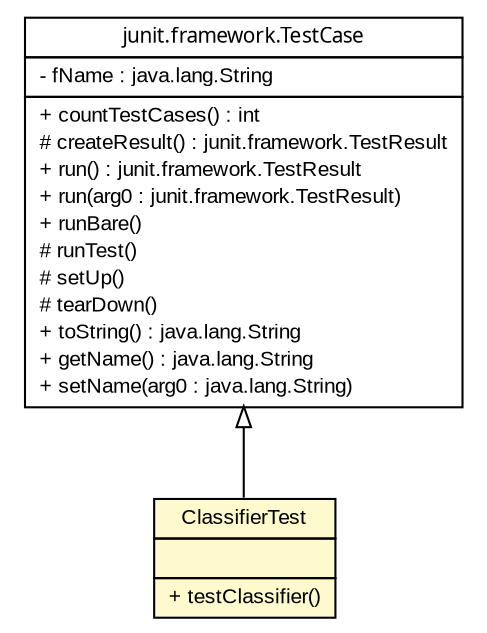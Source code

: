 #!/usr/local/bin/dot
#
# Class diagram 
# Generated by UMLGraph version 5.2 (http://www.umlgraph.org/)
#

digraph G {
	edge [fontname="arial",fontsize=10,labelfontname="arial",labelfontsize=10];
	node [fontname="arial",fontsize=10,shape=plaintext];
	nodesep=0.25;
	ranksep=0.5;
	// tud.iir.classification.page.test.ClassifierTest
	c17857 [label=<<table title="tud.iir.classification.page.test.ClassifierTest" border="0" cellborder="1" cellspacing="0" cellpadding="2" port="p" bgcolor="lemonChiffon" href="./ClassifierTest.html">
		<tr><td><table border="0" cellspacing="0" cellpadding="1">
<tr><td align="center" balign="center"> ClassifierTest </td></tr>
		</table></td></tr>
		<tr><td><table border="0" cellspacing="0" cellpadding="1">
<tr><td align="left" balign="left">  </td></tr>
		</table></td></tr>
		<tr><td><table border="0" cellspacing="0" cellpadding="1">
<tr><td align="left" balign="left"> + testClassifier() </td></tr>
		</table></td></tr>
		</table>>, fontname="arial", fontcolor="black", fontsize=10.0];
	//tud.iir.classification.page.test.ClassifierTest extends junit.framework.TestCase
	c18040:p -> c17857:p [dir=back,arrowtail=empty];
	// junit.framework.TestCase
	c18040 [label=<<table title="junit.framework.TestCase" border="0" cellborder="1" cellspacing="0" cellpadding="2" port="p" href="http://java.sun.com/j2se/1.4.2/docs/api/junit/framework/TestCase.html">
		<tr><td><table border="0" cellspacing="0" cellpadding="1">
<tr><td align="center" balign="center"><font face="ariali"> junit.framework.TestCase </font></td></tr>
		</table></td></tr>
		<tr><td><table border="0" cellspacing="0" cellpadding="1">
<tr><td align="left" balign="left"> - fName : java.lang.String </td></tr>
		</table></td></tr>
		<tr><td><table border="0" cellspacing="0" cellpadding="1">
<tr><td align="left" balign="left"> + countTestCases() : int </td></tr>
<tr><td align="left" balign="left"> # createResult() : junit.framework.TestResult </td></tr>
<tr><td align="left" balign="left"> + run() : junit.framework.TestResult </td></tr>
<tr><td align="left" balign="left"> + run(arg0 : junit.framework.TestResult) </td></tr>
<tr><td align="left" balign="left"> + runBare() </td></tr>
<tr><td align="left" balign="left"> # runTest() </td></tr>
<tr><td align="left" balign="left"> # setUp() </td></tr>
<tr><td align="left" balign="left"> # tearDown() </td></tr>
<tr><td align="left" balign="left"> + toString() : java.lang.String </td></tr>
<tr><td align="left" balign="left"> + getName() : java.lang.String </td></tr>
<tr><td align="left" balign="left"> + setName(arg0 : java.lang.String) </td></tr>
		</table></td></tr>
		</table>>, fontname="arial", fontcolor="black", fontsize=10.0];
}

